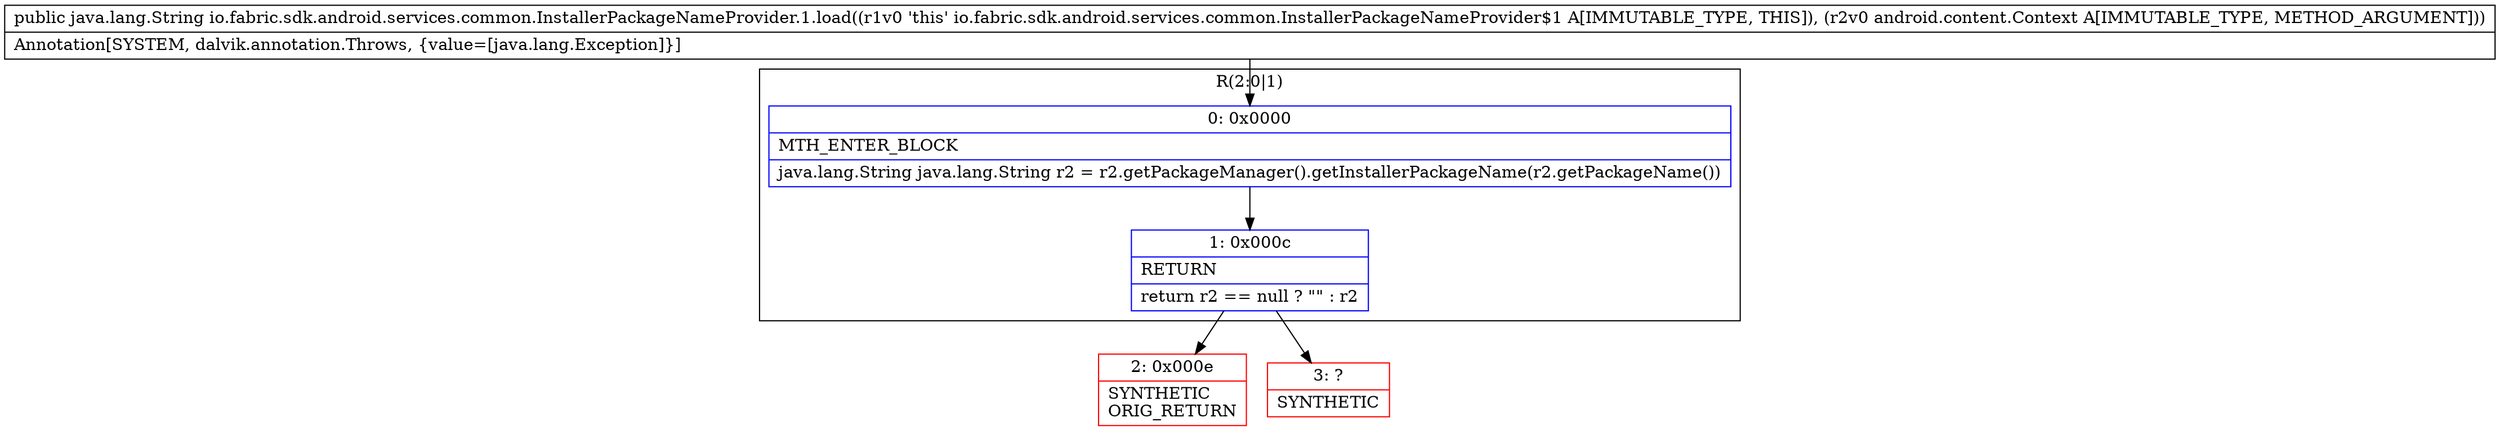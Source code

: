 digraph "CFG forio.fabric.sdk.android.services.common.InstallerPackageNameProvider.1.load(Landroid\/content\/Context;)Ljava\/lang\/String;" {
subgraph cluster_Region_212807398 {
label = "R(2:0|1)";
node [shape=record,color=blue];
Node_0 [shape=record,label="{0\:\ 0x0000|MTH_ENTER_BLOCK\l|java.lang.String java.lang.String r2 = r2.getPackageManager().getInstallerPackageName(r2.getPackageName())\l}"];
Node_1 [shape=record,label="{1\:\ 0x000c|RETURN\l|return r2 == null ? \"\" : r2\l}"];
}
Node_2 [shape=record,color=red,label="{2\:\ 0x000e|SYNTHETIC\lORIG_RETURN\l}"];
Node_3 [shape=record,color=red,label="{3\:\ ?|SYNTHETIC\l}"];
MethodNode[shape=record,label="{public java.lang.String io.fabric.sdk.android.services.common.InstallerPackageNameProvider.1.load((r1v0 'this' io.fabric.sdk.android.services.common.InstallerPackageNameProvider$1 A[IMMUTABLE_TYPE, THIS]), (r2v0 android.content.Context A[IMMUTABLE_TYPE, METHOD_ARGUMENT]))  | Annotation[SYSTEM, dalvik.annotation.Throws, \{value=[java.lang.Exception]\}]\l}"];
MethodNode -> Node_0;
Node_0 -> Node_1;
Node_1 -> Node_2;
Node_1 -> Node_3;
}

